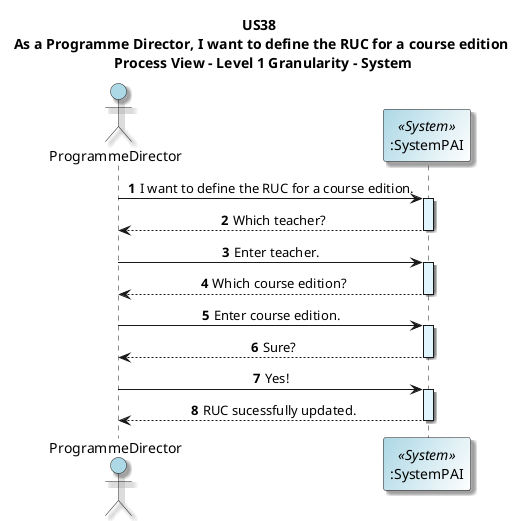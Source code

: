 @startuml

title US38 \n As a Programme Director, I want to define the RUC for a course edition \n Process View - Level 1 Granularity - System

skinparam titleFontName "Verdana"
skinparam defaultFontName "Verdana"
skinparam defaultTextAlignment center
skinparam shadowing true
skinparam actorBackgroundColor #lightblue
skinparam participantBackgroundColor #lightblue/white
autonumber

actor ProgrammeDirector as PD
participant ":SystemPAI" as System <<System>>

PD -> System: I want to define the RUC for a course edition.
activate System #E1F5FE

System --> PD: Which teacher?
deactivate System

PD -> System: Enter teacher.
activate System #E1F5FE

System --> PD: Which course edition?
deactivate System

PD -> System: Enter course edition.
activate System #E1F5FE

System --> PD: Sure?
deactivate System

PD -> System: Yes!
activate System #E1F5FE

System --> PD: RUC sucessfully updated.
deactivate System
@enduml